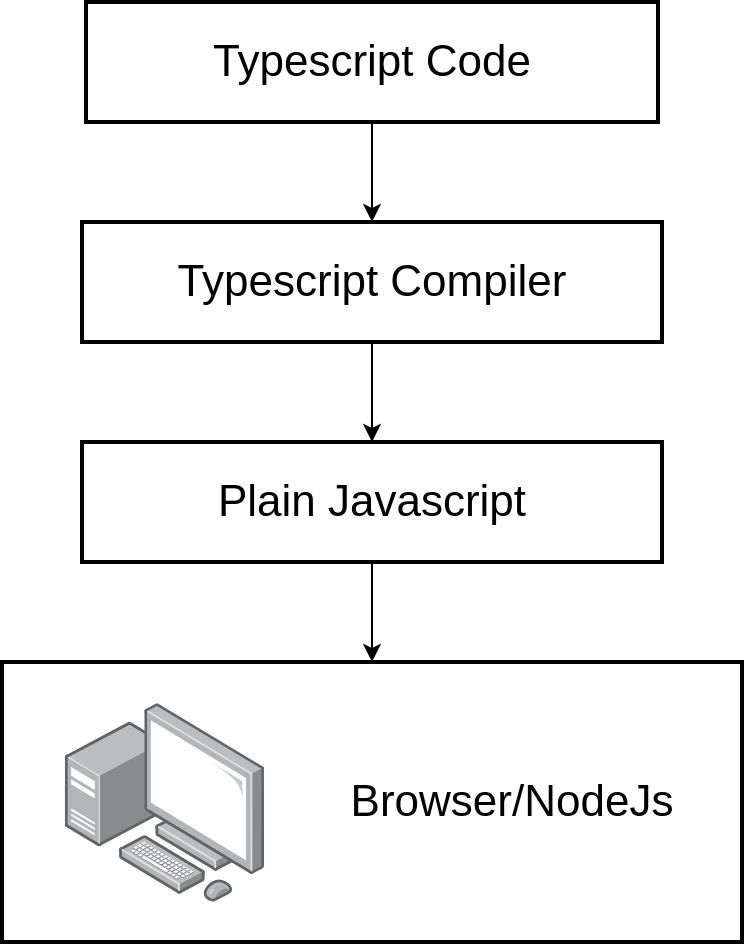 <mxfile version="13.10.3" type="device"><diagram id="rBA-gAjKEa0eg_YfgLHW" name="Page-1"><mxGraphModel dx="1252" dy="574" grid="1" gridSize="10" guides="1" tooltips="1" connect="1" arrows="1" fold="1" page="1" pageScale="1" pageWidth="850" pageHeight="1100" math="0" shadow="0"><root><mxCell id="0"/><mxCell id="1" parent="0"/><mxCell id="hmNvC37BwOxBEUIAgAPf-5" style="edgeStyle=orthogonalEdgeStyle;rounded=0;orthogonalLoop=1;jettySize=auto;html=1;entryX=0.5;entryY=0;entryDx=0;entryDy=0;" edge="1" parent="1" source="hmNvC37BwOxBEUIAgAPf-1" target="hmNvC37BwOxBEUIAgAPf-3"><mxGeometry relative="1" as="geometry"/></mxCell><mxCell id="hmNvC37BwOxBEUIAgAPf-1" value="&lt;span style=&quot;font-size: 22px;&quot;&gt;Typescript Code&lt;/span&gt;" style="rounded=0;whiteSpace=wrap;html=1;strokeWidth=2;fontSize=22;fontStyle=0" vertex="1" parent="1"><mxGeometry x="282" y="180" width="286" height="60" as="geometry"/></mxCell><mxCell id="hmNvC37BwOxBEUIAgAPf-6" style="edgeStyle=orthogonalEdgeStyle;rounded=0;orthogonalLoop=1;jettySize=auto;html=1;entryX=0.5;entryY=0;entryDx=0;entryDy=0;" edge="1" parent="1" source="hmNvC37BwOxBEUIAgAPf-3" target="hmNvC37BwOxBEUIAgAPf-4"><mxGeometry relative="1" as="geometry"/></mxCell><mxCell id="hmNvC37BwOxBEUIAgAPf-3" value="&lt;b&gt;Typescript Compiler&lt;/b&gt;" style="rounded=0;whiteSpace=wrap;html=1;" vertex="1" parent="1"><mxGeometry x="365" y="290" width="120" height="60" as="geometry"/></mxCell><mxCell id="hmNvC37BwOxBEUIAgAPf-4" value="&lt;b&gt;Plain Javascript&lt;/b&gt;" style="rounded=0;whiteSpace=wrap;html=1;" vertex="1" parent="1"><mxGeometry x="365" y="400" width="120" height="60" as="geometry"/></mxCell><mxCell id="hmNvC37BwOxBEUIAgAPf-20" style="edgeStyle=orthogonalEdgeStyle;rounded=0;orthogonalLoop=1;jettySize=auto;html=1;entryX=0.5;entryY=0;entryDx=0;entryDy=0;fontSize=22;" edge="1" parent="1" source="hmNvC37BwOxBEUIAgAPf-10" target="hmNvC37BwOxBEUIAgAPf-16"><mxGeometry relative="1" as="geometry"/></mxCell><mxCell id="hmNvC37BwOxBEUIAgAPf-10" value="&lt;span style=&quot;font-size: 22px;&quot;&gt;Plain Javascript&lt;/span&gt;" style="rounded=0;whiteSpace=wrap;html=1;strokeWidth=2;fontSize=22;fontStyle=0" vertex="1" parent="1"><mxGeometry x="280" y="400" width="290" height="60" as="geometry"/></mxCell><mxCell id="hmNvC37BwOxBEUIAgAPf-11" value="&lt;span style=&quot;font-size: 22px;&quot;&gt;Typescript Compiler&lt;/span&gt;" style="rounded=0;whiteSpace=wrap;html=1;strokeWidth=2;fontSize=22;fontStyle=0" vertex="1" parent="1"><mxGeometry x="280" y="290" width="290" height="60" as="geometry"/></mxCell><mxCell id="hmNvC37BwOxBEUIAgAPf-19" value="" style="group" vertex="1" connectable="0" parent="1"><mxGeometry x="240" y="510" width="370" height="140" as="geometry"/></mxCell><mxCell id="hmNvC37BwOxBEUIAgAPf-16" value="" style="rounded=0;whiteSpace=wrap;html=1;strokeWidth=2;fontSize=22;" vertex="1" parent="hmNvC37BwOxBEUIAgAPf-19"><mxGeometry width="370" height="140" as="geometry"/></mxCell><mxCell id="hmNvC37BwOxBEUIAgAPf-17" value="Browser/NodeJs" style="text;html=1;strokeColor=none;fillColor=none;align=center;verticalAlign=middle;whiteSpace=wrap;rounded=0;fontSize=22;fontStyle=0" vertex="1" parent="hmNvC37BwOxBEUIAgAPf-19"><mxGeometry x="160" y="50.2" width="190" height="40" as="geometry"/></mxCell><mxCell id="hmNvC37BwOxBEUIAgAPf-18" value="" style="points=[];aspect=fixed;html=1;align=center;shadow=0;dashed=0;image;image=img/lib/allied_telesis/computer_and_terminals/Personal_Computer_with_Server.svg;strokeWidth=2;fontSize=22;" vertex="1" parent="hmNvC37BwOxBEUIAgAPf-19"><mxGeometry x="31.4" y="20.4" width="99.6" height="99.6" as="geometry"/></mxCell></root></mxGraphModel></diagram></mxfile>